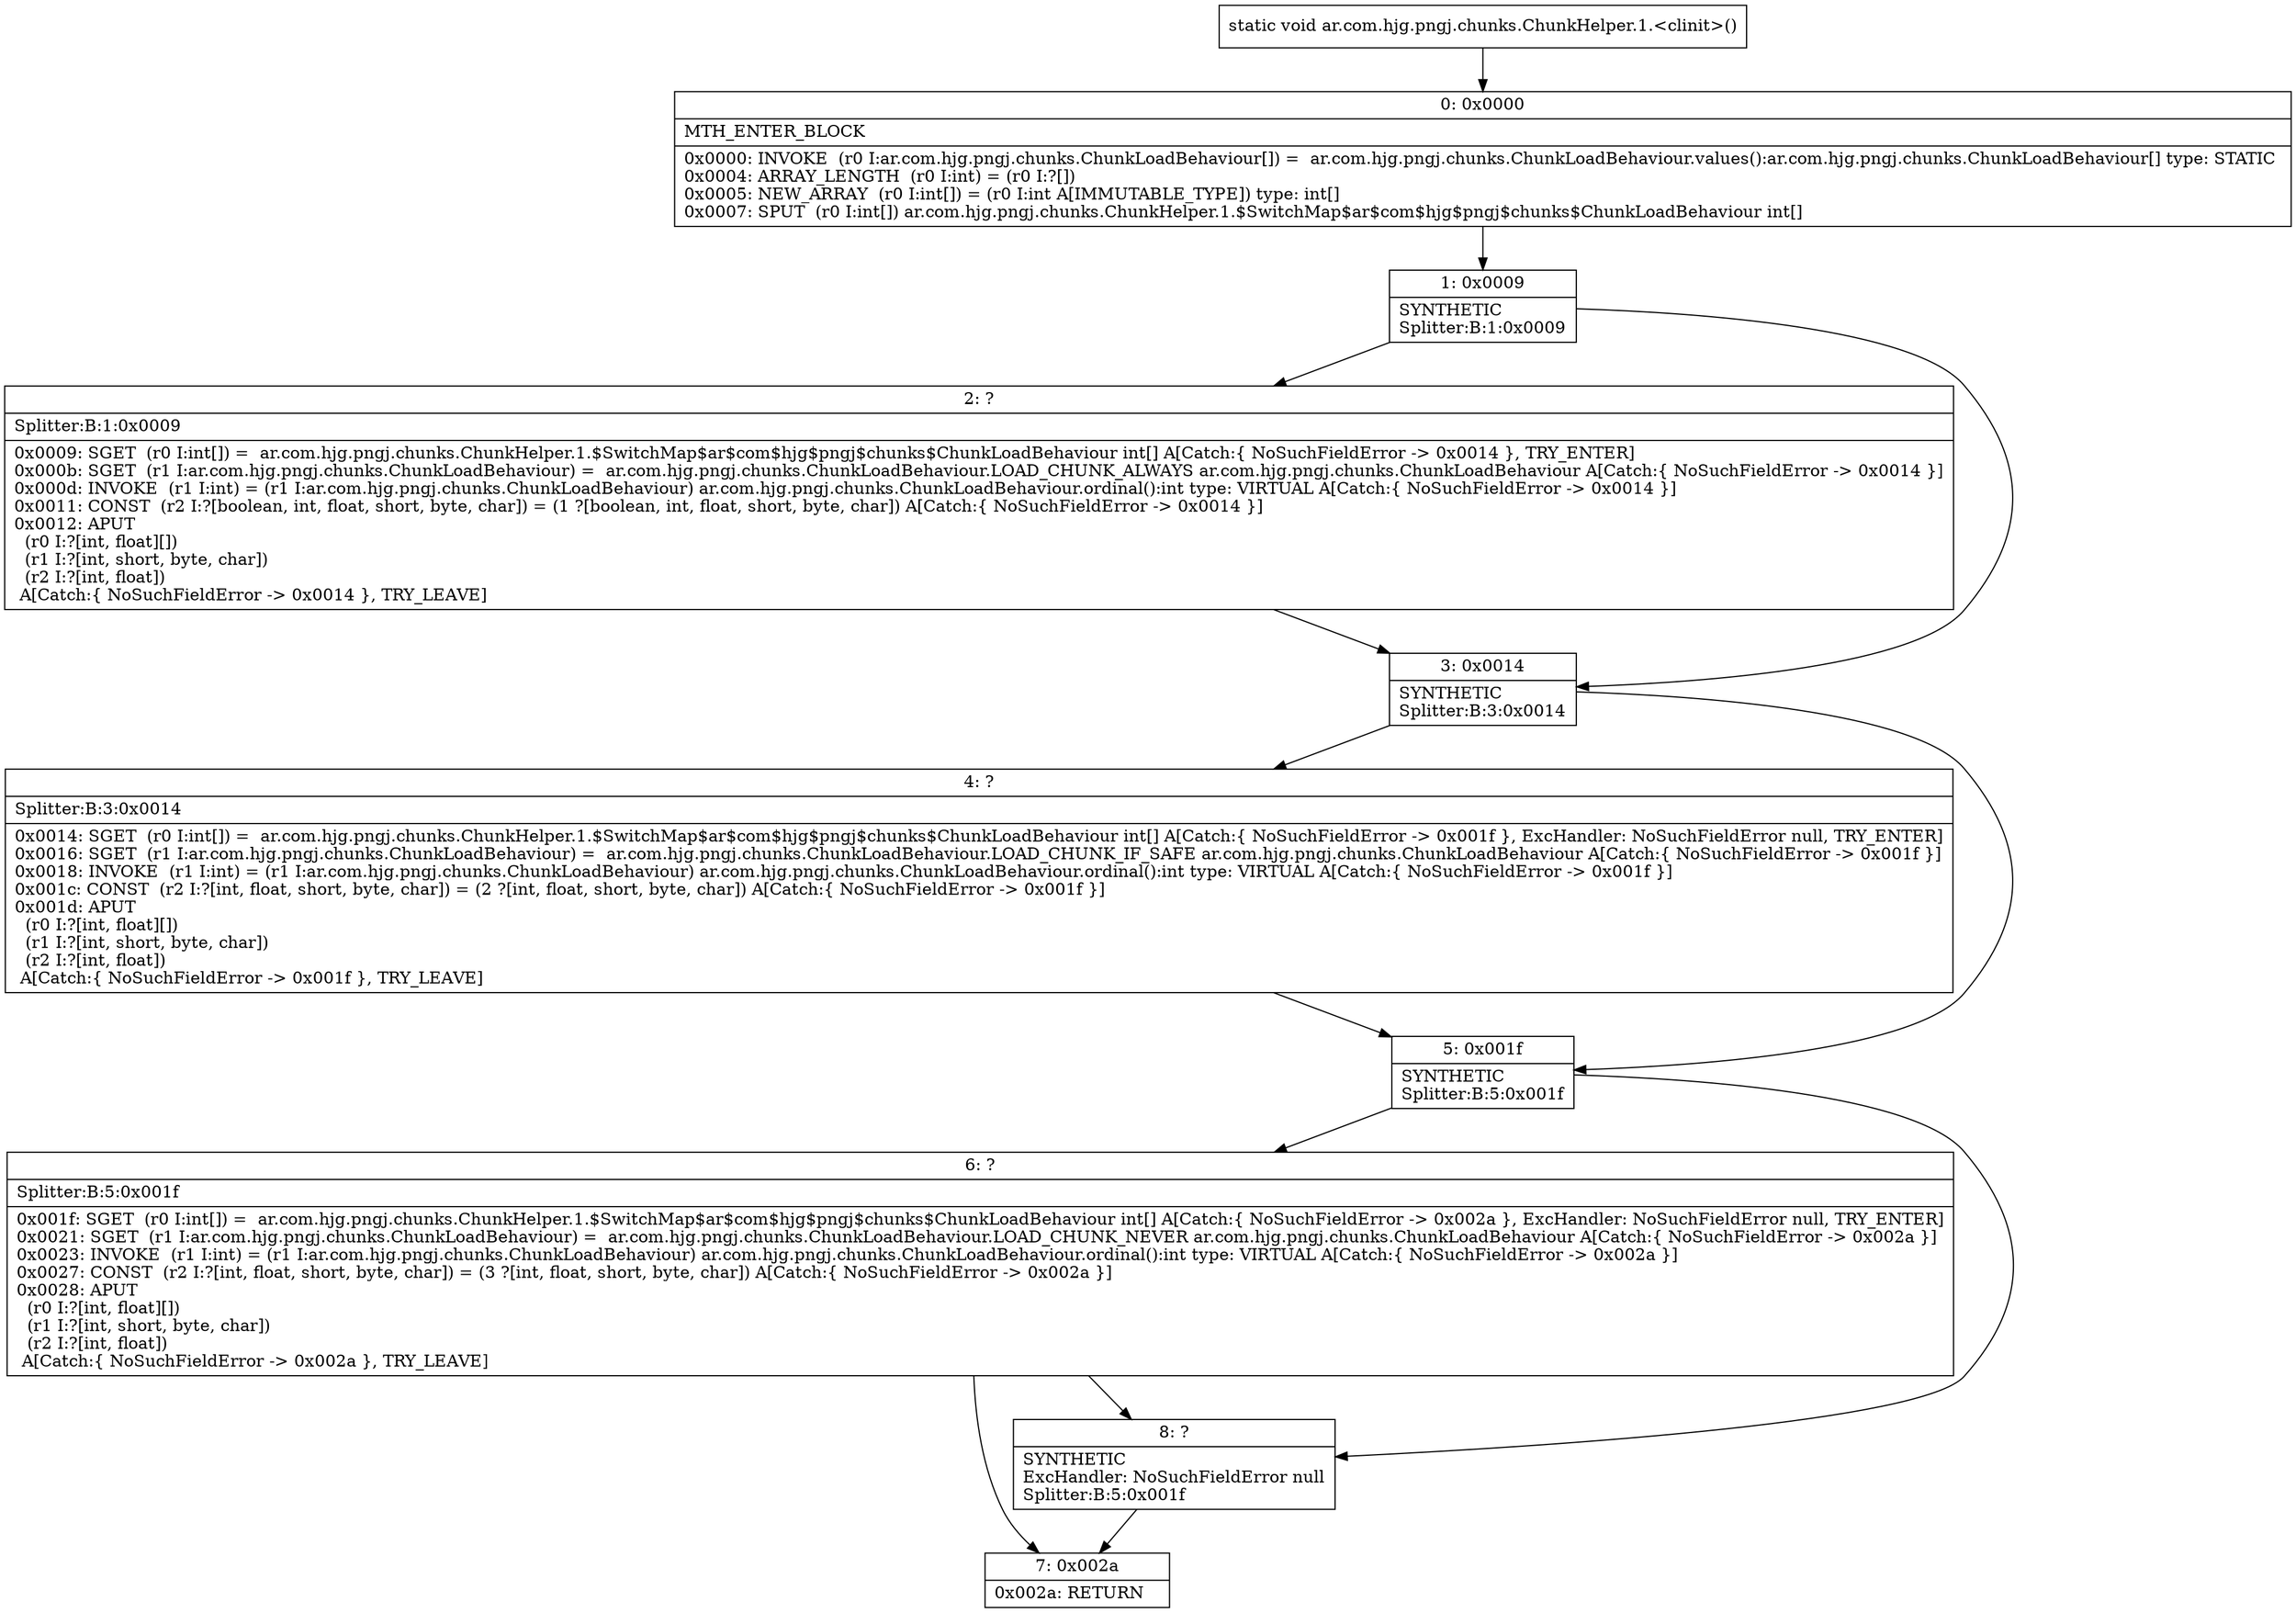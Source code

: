 digraph "CFG forar.com.hjg.pngj.chunks.ChunkHelper.1.\<clinit\>()V" {
Node_0 [shape=record,label="{0\:\ 0x0000|MTH_ENTER_BLOCK\l|0x0000: INVOKE  (r0 I:ar.com.hjg.pngj.chunks.ChunkLoadBehaviour[]) =  ar.com.hjg.pngj.chunks.ChunkLoadBehaviour.values():ar.com.hjg.pngj.chunks.ChunkLoadBehaviour[] type: STATIC \l0x0004: ARRAY_LENGTH  (r0 I:int) = (r0 I:?[]) \l0x0005: NEW_ARRAY  (r0 I:int[]) = (r0 I:int A[IMMUTABLE_TYPE]) type: int[] \l0x0007: SPUT  (r0 I:int[]) ar.com.hjg.pngj.chunks.ChunkHelper.1.$SwitchMap$ar$com$hjg$pngj$chunks$ChunkLoadBehaviour int[] \l}"];
Node_1 [shape=record,label="{1\:\ 0x0009|SYNTHETIC\lSplitter:B:1:0x0009\l}"];
Node_2 [shape=record,label="{2\:\ ?|Splitter:B:1:0x0009\l|0x0009: SGET  (r0 I:int[]) =  ar.com.hjg.pngj.chunks.ChunkHelper.1.$SwitchMap$ar$com$hjg$pngj$chunks$ChunkLoadBehaviour int[] A[Catch:\{ NoSuchFieldError \-\> 0x0014 \}, TRY_ENTER]\l0x000b: SGET  (r1 I:ar.com.hjg.pngj.chunks.ChunkLoadBehaviour) =  ar.com.hjg.pngj.chunks.ChunkLoadBehaviour.LOAD_CHUNK_ALWAYS ar.com.hjg.pngj.chunks.ChunkLoadBehaviour A[Catch:\{ NoSuchFieldError \-\> 0x0014 \}]\l0x000d: INVOKE  (r1 I:int) = (r1 I:ar.com.hjg.pngj.chunks.ChunkLoadBehaviour) ar.com.hjg.pngj.chunks.ChunkLoadBehaviour.ordinal():int type: VIRTUAL A[Catch:\{ NoSuchFieldError \-\> 0x0014 \}]\l0x0011: CONST  (r2 I:?[boolean, int, float, short, byte, char]) = (1 ?[boolean, int, float, short, byte, char]) A[Catch:\{ NoSuchFieldError \-\> 0x0014 \}]\l0x0012: APUT  \l  (r0 I:?[int, float][])\l  (r1 I:?[int, short, byte, char])\l  (r2 I:?[int, float])\l A[Catch:\{ NoSuchFieldError \-\> 0x0014 \}, TRY_LEAVE]\l}"];
Node_3 [shape=record,label="{3\:\ 0x0014|SYNTHETIC\lSplitter:B:3:0x0014\l}"];
Node_4 [shape=record,label="{4\:\ ?|Splitter:B:3:0x0014\l|0x0014: SGET  (r0 I:int[]) =  ar.com.hjg.pngj.chunks.ChunkHelper.1.$SwitchMap$ar$com$hjg$pngj$chunks$ChunkLoadBehaviour int[] A[Catch:\{ NoSuchFieldError \-\> 0x001f \}, ExcHandler: NoSuchFieldError null, TRY_ENTER]\l0x0016: SGET  (r1 I:ar.com.hjg.pngj.chunks.ChunkLoadBehaviour) =  ar.com.hjg.pngj.chunks.ChunkLoadBehaviour.LOAD_CHUNK_IF_SAFE ar.com.hjg.pngj.chunks.ChunkLoadBehaviour A[Catch:\{ NoSuchFieldError \-\> 0x001f \}]\l0x0018: INVOKE  (r1 I:int) = (r1 I:ar.com.hjg.pngj.chunks.ChunkLoadBehaviour) ar.com.hjg.pngj.chunks.ChunkLoadBehaviour.ordinal():int type: VIRTUAL A[Catch:\{ NoSuchFieldError \-\> 0x001f \}]\l0x001c: CONST  (r2 I:?[int, float, short, byte, char]) = (2 ?[int, float, short, byte, char]) A[Catch:\{ NoSuchFieldError \-\> 0x001f \}]\l0x001d: APUT  \l  (r0 I:?[int, float][])\l  (r1 I:?[int, short, byte, char])\l  (r2 I:?[int, float])\l A[Catch:\{ NoSuchFieldError \-\> 0x001f \}, TRY_LEAVE]\l}"];
Node_5 [shape=record,label="{5\:\ 0x001f|SYNTHETIC\lSplitter:B:5:0x001f\l}"];
Node_6 [shape=record,label="{6\:\ ?|Splitter:B:5:0x001f\l|0x001f: SGET  (r0 I:int[]) =  ar.com.hjg.pngj.chunks.ChunkHelper.1.$SwitchMap$ar$com$hjg$pngj$chunks$ChunkLoadBehaviour int[] A[Catch:\{ NoSuchFieldError \-\> 0x002a \}, ExcHandler: NoSuchFieldError null, TRY_ENTER]\l0x0021: SGET  (r1 I:ar.com.hjg.pngj.chunks.ChunkLoadBehaviour) =  ar.com.hjg.pngj.chunks.ChunkLoadBehaviour.LOAD_CHUNK_NEVER ar.com.hjg.pngj.chunks.ChunkLoadBehaviour A[Catch:\{ NoSuchFieldError \-\> 0x002a \}]\l0x0023: INVOKE  (r1 I:int) = (r1 I:ar.com.hjg.pngj.chunks.ChunkLoadBehaviour) ar.com.hjg.pngj.chunks.ChunkLoadBehaviour.ordinal():int type: VIRTUAL A[Catch:\{ NoSuchFieldError \-\> 0x002a \}]\l0x0027: CONST  (r2 I:?[int, float, short, byte, char]) = (3 ?[int, float, short, byte, char]) A[Catch:\{ NoSuchFieldError \-\> 0x002a \}]\l0x0028: APUT  \l  (r0 I:?[int, float][])\l  (r1 I:?[int, short, byte, char])\l  (r2 I:?[int, float])\l A[Catch:\{ NoSuchFieldError \-\> 0x002a \}, TRY_LEAVE]\l}"];
Node_7 [shape=record,label="{7\:\ 0x002a|0x002a: RETURN   \l}"];
Node_8 [shape=record,label="{8\:\ ?|SYNTHETIC\lExcHandler: NoSuchFieldError null\lSplitter:B:5:0x001f\l}"];
MethodNode[shape=record,label="{static void ar.com.hjg.pngj.chunks.ChunkHelper.1.\<clinit\>() }"];
MethodNode -> Node_0;
Node_0 -> Node_1;
Node_1 -> Node_2;
Node_1 -> Node_3;
Node_2 -> Node_3;
Node_3 -> Node_4;
Node_3 -> Node_5;
Node_4 -> Node_5;
Node_5 -> Node_6;
Node_5 -> Node_8;
Node_6 -> Node_7;
Node_6 -> Node_8;
Node_8 -> Node_7;
}

